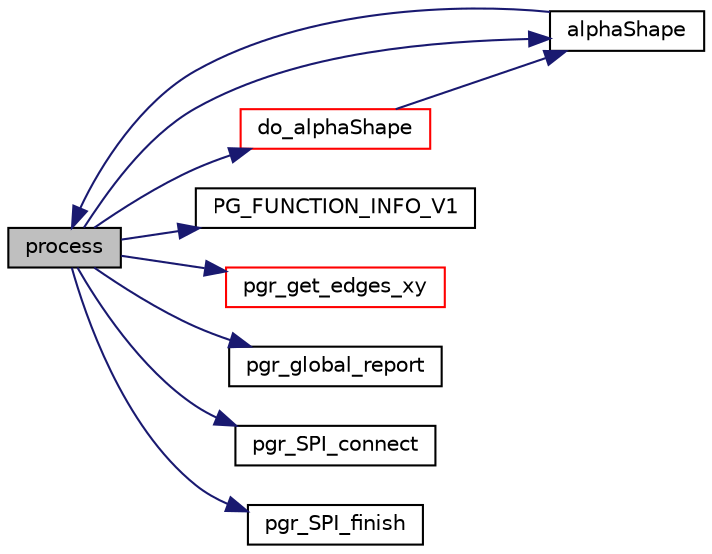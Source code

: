 digraph "process"
{
  edge [fontname="Helvetica",fontsize="10",labelfontname="Helvetica",labelfontsize="10"];
  node [fontname="Helvetica",fontsize="10",shape=record];
  rankdir="LR";
  Node40 [label="process",height=0.2,width=0.4,color="black", fillcolor="grey75", style="filled", fontcolor="black"];
  Node40 -> Node41 [color="midnightblue",fontsize="10",style="solid",fontname="Helvetica"];
  Node41 [label="alphaShape",height=0.2,width=0.4,color="black", fillcolor="white", style="filled",URL="$alphaShape_8c.html#a0234ebd01f295103ae2366338b035267"];
  Node41 -> Node40 [color="midnightblue",fontsize="10",style="solid",fontname="Helvetica"];
  Node40 -> Node42 [color="midnightblue",fontsize="10",style="solid",fontname="Helvetica"];
  Node42 [label="do_alphaShape",height=0.2,width=0.4,color="red", fillcolor="white", style="filled",URL="$alphaShape__driver_8cpp.html#af9aa715057e2754a3726562e58a807e6"];
  Node42 -> Node41 [color="midnightblue",fontsize="10",style="solid",fontname="Helvetica"];
  Node40 -> Node52 [color="midnightblue",fontsize="10",style="solid",fontname="Helvetica"];
  Node52 [label="PG_FUNCTION_INFO_V1",height=0.2,width=0.4,color="black", fillcolor="white", style="filled",URL="$alphaShape_8c.html#a502eb090f94863b9eef2be9a019a2e24"];
  Node40 -> Node53 [color="midnightblue",fontsize="10",style="solid",fontname="Helvetica"];
  Node53 [label="pgr_get_edges_xy",height=0.2,width=0.4,color="red", fillcolor="white", style="filled",URL="$edges__input_8c.html#a68e9476cc43d0bcc87a9f60734f76b38",tooltip="Edges with x, y vertices values. "];
  Node40 -> Node69 [color="midnightblue",fontsize="10",style="solid",fontname="Helvetica"];
  Node69 [label="pgr_global_report",height=0.2,width=0.4,color="black", fillcolor="white", style="filled",URL="$e__report_8c.html#aa7833fe4baf65aa901e1129575e7deb2",tooltip="notice & error "];
  Node40 -> Node70 [color="midnightblue",fontsize="10",style="solid",fontname="Helvetica"];
  Node70 [label="pgr_SPI_connect",height=0.2,width=0.4,color="black", fillcolor="white", style="filled",URL="$postgres__connection_8c.html#aef5deb780b1cf78c56b1794ab826ac64"];
  Node40 -> Node71 [color="midnightblue",fontsize="10",style="solid",fontname="Helvetica"];
  Node71 [label="pgr_SPI_finish",height=0.2,width=0.4,color="black", fillcolor="white", style="filled",URL="$postgres__connection_8c.html#ae36e7862564b5e72c25c9e26ae8e355f"];
}
